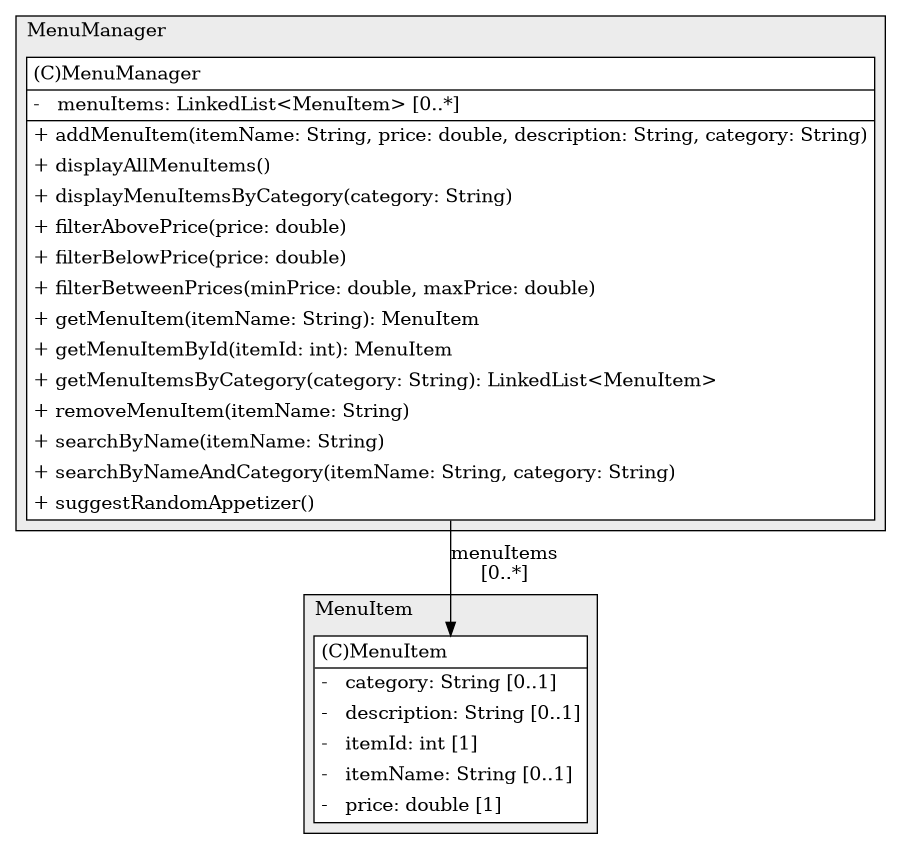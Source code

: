 @startuml

/' diagram meta data start
config=StructureConfiguration;
{
  "projectClassification": {
    "searchMode": "OpenProject", // OpenProject, AllProjects
    "includedProjects": "",
    "pathEndKeywords": "*.impl",
    "isClientPath": "",
    "isClientName": "",
    "isTestPath": "",
    "isTestName": "",
    "isMappingPath": "",
    "isMappingName": "",
    "isDataAccessPath": "",
    "isDataAccessName": "",
    "isDataStructurePath": "",
    "isDataStructureName": "",
    "isInterfaceStructuresPath": "",
    "isInterfaceStructuresName": "",
    "isEntryPointPath": "",
    "isEntryPointName": "",
    "treatFinalFieldsAsMandatory": false
  },
  "graphRestriction": {
    "classPackageExcludeFilter": "",
    "classPackageIncludeFilter": "",
    "classNameExcludeFilter": "",
    "classNameIncludeFilter": "",
    "methodNameExcludeFilter": "",
    "methodNameIncludeFilter": "",
    "removeByInheritance": "", // inheritance/annotation based filtering is done in a second step
    "removeByAnnotation": "",
    "removeByClassPackage": "", // cleanup the graph after inheritance/annotation based filtering is done
    "removeByClassName": "",
    "cutMappings": false,
    "cutEnum": true,
    "cutTests": true,
    "cutClient": true,
    "cutDataAccess": true,
    "cutInterfaceStructures": true,
    "cutDataStructures": true,
    "cutGetterAndSetter": true,
    "cutConstructors": true
  },
  "graphTraversal": {
    "forwardDepth": 3,
    "backwardDepth": 3,
    "classPackageExcludeFilter": "",
    "classPackageIncludeFilter": "",
    "classNameExcludeFilter": "",
    "classNameIncludeFilter": "",
    "methodNameExcludeFilter": "",
    "methodNameIncludeFilter": "",
    "hideMappings": false,
    "hideDataStructures": false,
    "hidePrivateMethods": true,
    "hideInterfaceCalls": true, // indirection: implementation -> interface (is hidden) -> implementation
    "onlyShowApplicationEntryPoints": false, // root node is included
    "useMethodCallsForStructureDiagram": "ForwardOnly" // ForwardOnly, BothDirections, No
  },
  "details": {
    "aggregation": "GroupByClass", // ByClass, GroupByClass, None
    "showClassGenericTypes": true,
    "showMethods": true,
    "showMethodParameterNames": true,
    "showMethodParameterTypes": true,
    "showMethodReturnType": true,
    "showPackageLevels": 2,
    "showDetailedClassStructure": true
  },
  "rootClass": "MenuManager",
  "extensionCallbackMethod": "" // qualified.class.name#methodName - signature: public static String method(String)
}
diagram meta data end '/



digraph g {
    rankdir="TB"
    splines=polyline
    

'nodes 
subgraph cluster_300531410 { 
   	label=MenuManager
	labeljust=l
	fillcolor="#ececec"
	style=filled
   
   MenuManager300531410[
	label=<<TABLE BORDER="1" CELLBORDER="0" CELLPADDING="4" CELLSPACING="0">
<TR><TD ALIGN="LEFT" >(C)MenuManager</TD></TR>
<HR/>
<TR><TD ALIGN="LEFT" >-   menuItems: LinkedList&lt;MenuItem&gt; [0..*]</TD></TR>
<HR/>
<TR><TD ALIGN="LEFT" >+ addMenuItem(itemName: String, price: double, description: String, category: String)</TD></TR>
<TR><TD ALIGN="LEFT" >+ displayAllMenuItems()</TD></TR>
<TR><TD ALIGN="LEFT" >+ displayMenuItemsByCategory(category: String)</TD></TR>
<TR><TD ALIGN="LEFT" >+ filterAbovePrice(price: double)</TD></TR>
<TR><TD ALIGN="LEFT" >+ filterBelowPrice(price: double)</TD></TR>
<TR><TD ALIGN="LEFT" >+ filterBetweenPrices(minPrice: double, maxPrice: double)</TD></TR>
<TR><TD ALIGN="LEFT" >+ getMenuItem(itemName: String): MenuItem</TD></TR>
<TR><TD ALIGN="LEFT" >+ getMenuItemById(itemId: int): MenuItem</TD></TR>
<TR><TD ALIGN="LEFT" >+ getMenuItemsByCategory(category: String): LinkedList&lt;MenuItem&gt;</TD></TR>
<TR><TD ALIGN="LEFT" >+ removeMenuItem(itemName: String)</TD></TR>
<TR><TD ALIGN="LEFT" >+ searchByName(itemName: String)</TD></TR>
<TR><TD ALIGN="LEFT" >+ searchByNameAndCategory(itemName: String, category: String)</TD></TR>
<TR><TD ALIGN="LEFT" >+ suggestRandomAppetizer()</TD></TR>
</TABLE>>
	style=filled
	margin=0
	shape=plaintext
	fillcolor="#FFFFFF"
];
} 

subgraph cluster_539451086 { 
   	label=MenuItem
	labeljust=l
	fillcolor="#ececec"
	style=filled
   
   MenuItem539451086[
	label=<<TABLE BORDER="1" CELLBORDER="0" CELLPADDING="4" CELLSPACING="0">
<TR><TD ALIGN="LEFT" >(C)MenuItem</TD></TR>
<HR/>
<TR><TD ALIGN="LEFT" >-   category: String [0..1]</TD></TR>
<TR><TD ALIGN="LEFT" >-   description: String [0..1]</TD></TR>
<TR><TD ALIGN="LEFT" >-   itemId: int [1]</TD></TR>
<TR><TD ALIGN="LEFT" >-   itemName: String [0..1]</TD></TR>
<TR><TD ALIGN="LEFT" >-   price: double [1]</TD></TR>
</TABLE>>
	style=filled
	margin=0
	shape=plaintext
	fillcolor="#FFFFFF"
];
} 

'edges    
MenuManager300531410 -> MenuItem539451086[label="menuItems
[0..*]"];
    
}
@enduml
